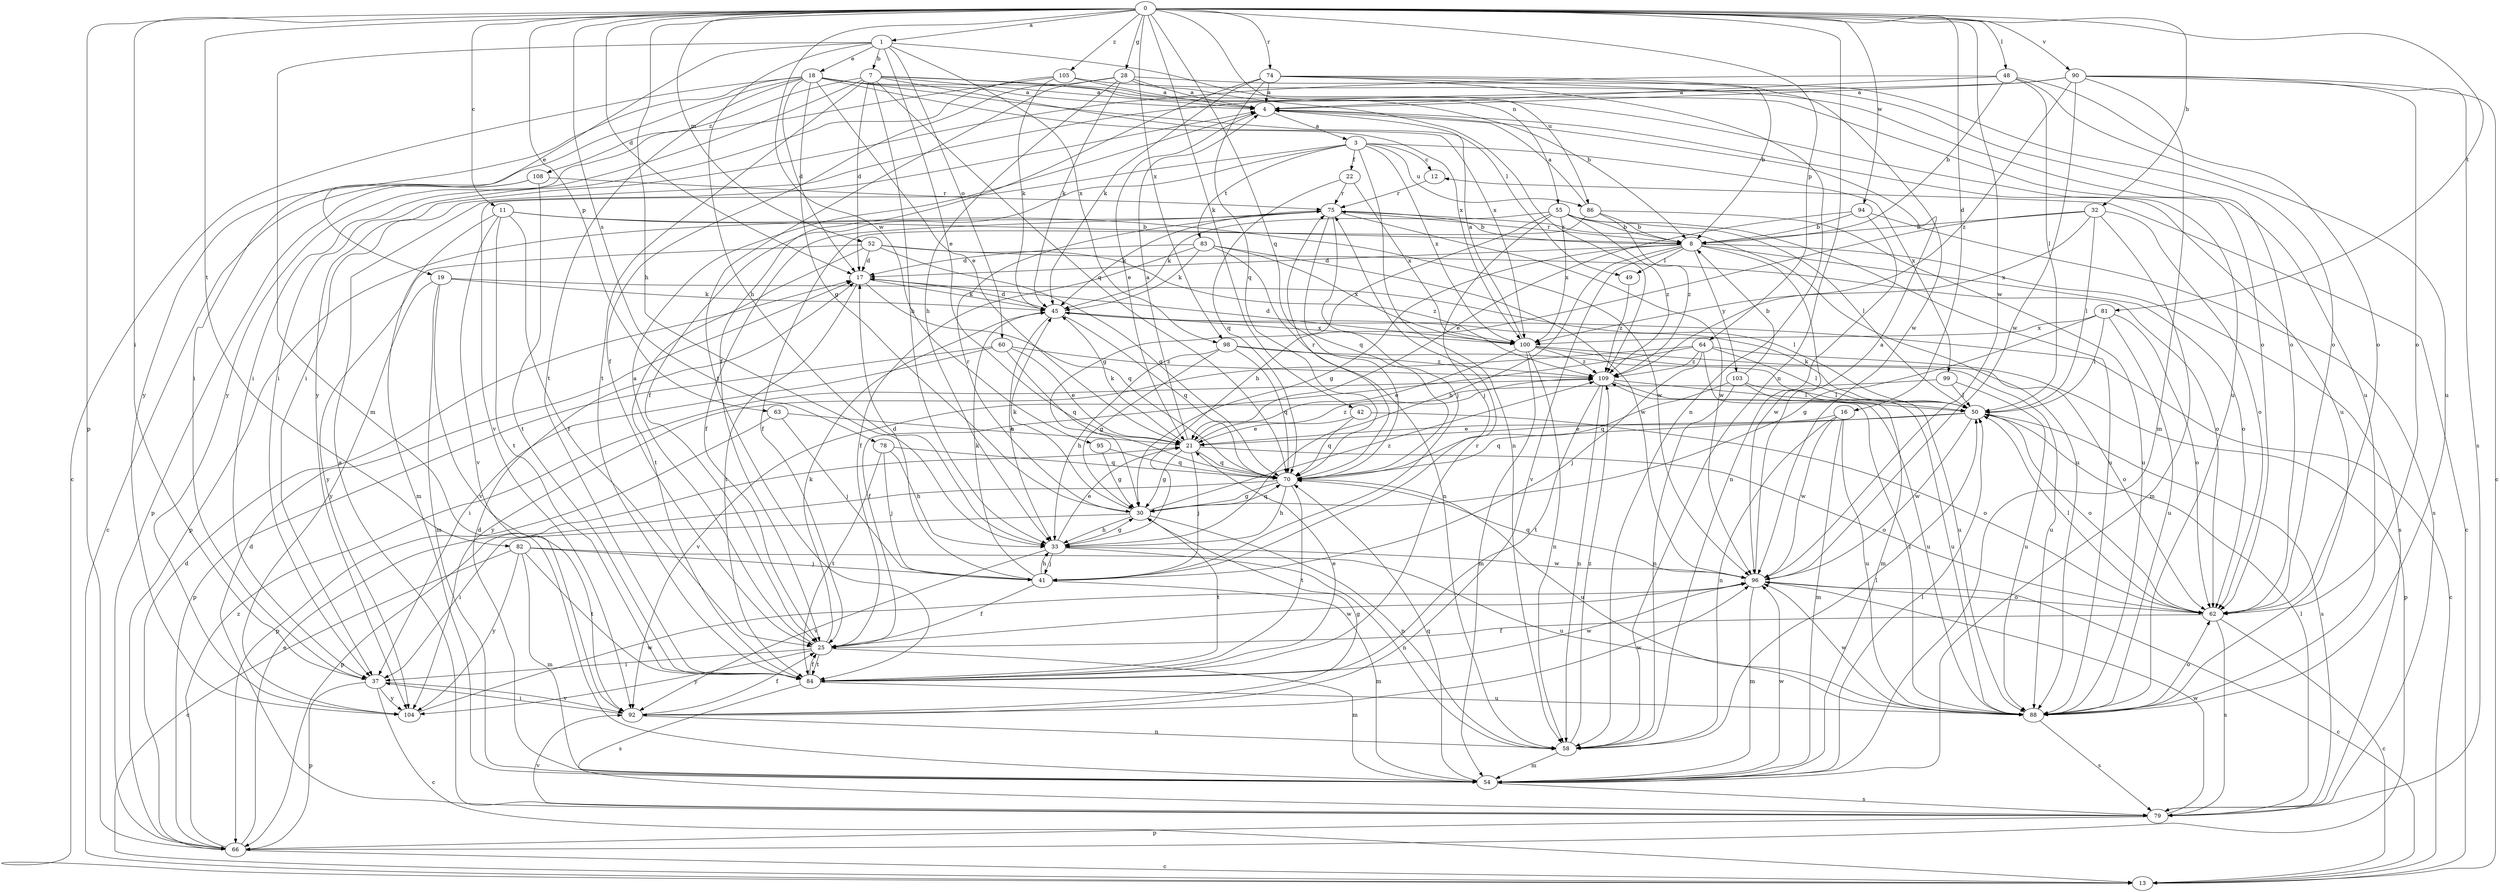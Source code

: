 strict digraph  {
0;
1;
3;
4;
7;
8;
11;
12;
13;
16;
17;
18;
19;
21;
22;
25;
28;
30;
32;
33;
37;
41;
42;
45;
48;
49;
50;
52;
54;
55;
58;
60;
62;
63;
64;
66;
70;
74;
75;
78;
79;
81;
82;
83;
84;
86;
88;
90;
92;
94;
95;
96;
98;
99;
100;
103;
104;
105;
108;
109;
0 -> 1  [label=a];
0 -> 11  [label=c];
0 -> 16  [label=d];
0 -> 17  [label=d];
0 -> 28  [label=g];
0 -> 32  [label=h];
0 -> 33  [label=h];
0 -> 37  [label=i];
0 -> 42  [label=k];
0 -> 48  [label=l];
0 -> 52  [label=m];
0 -> 55  [label=n];
0 -> 58  [label=n];
0 -> 63  [label=p];
0 -> 64  [label=p];
0 -> 66  [label=p];
0 -> 70  [label=q];
0 -> 74  [label=r];
0 -> 78  [label=s];
0 -> 81  [label=t];
0 -> 82  [label=t];
0 -> 90  [label=v];
0 -> 94  [label=w];
0 -> 95  [label=w];
0 -> 96  [label=w];
0 -> 98  [label=x];
0 -> 105  [label=z];
1 -> 7  [label=b];
1 -> 18  [label=e];
1 -> 19  [label=e];
1 -> 21  [label=e];
1 -> 33  [label=h];
1 -> 54  [label=m];
1 -> 60  [label=o];
1 -> 86  [label=u];
1 -> 98  [label=x];
3 -> 12  [label=c];
3 -> 22  [label=f];
3 -> 25  [label=f];
3 -> 58  [label=n];
3 -> 83  [label=t];
3 -> 86  [label=u];
3 -> 92  [label=v];
3 -> 99  [label=x];
3 -> 100  [label=x];
4 -> 3  [label=a];
4 -> 21  [label=e];
4 -> 88  [label=u];
7 -> 4  [label=a];
7 -> 8  [label=b];
7 -> 17  [label=d];
7 -> 33  [label=h];
7 -> 37  [label=i];
7 -> 62  [label=o];
7 -> 70  [label=q];
7 -> 84  [label=t];
7 -> 100  [label=x];
7 -> 108  [label=z];
8 -> 17  [label=d];
8 -> 30  [label=g];
8 -> 33  [label=h];
8 -> 49  [label=l];
8 -> 62  [label=o];
8 -> 75  [label=r];
8 -> 79  [label=s];
8 -> 92  [label=v];
8 -> 96  [label=w];
8 -> 103  [label=y];
11 -> 8  [label=b];
11 -> 25  [label=f];
11 -> 54  [label=m];
11 -> 84  [label=t];
11 -> 92  [label=v];
11 -> 96  [label=w];
12 -> 75  [label=r];
13 -> 12  [label=c];
16 -> 21  [label=e];
16 -> 54  [label=m];
16 -> 58  [label=n];
16 -> 88  [label=u];
16 -> 96  [label=w];
17 -> 45  [label=k];
17 -> 70  [label=q];
17 -> 84  [label=t];
18 -> 4  [label=a];
18 -> 13  [label=c];
18 -> 17  [label=d];
18 -> 21  [label=e];
18 -> 30  [label=g];
18 -> 37  [label=i];
18 -> 49  [label=l];
18 -> 84  [label=t];
18 -> 88  [label=u];
18 -> 100  [label=x];
18 -> 104  [label=y];
19 -> 45  [label=k];
19 -> 50  [label=l];
19 -> 54  [label=m];
19 -> 92  [label=v];
19 -> 104  [label=y];
21 -> 4  [label=a];
21 -> 30  [label=g];
21 -> 41  [label=j];
21 -> 45  [label=k];
21 -> 62  [label=o];
21 -> 70  [label=q];
21 -> 109  [label=z];
22 -> 70  [label=q];
22 -> 75  [label=r];
22 -> 100  [label=x];
25 -> 4  [label=a];
25 -> 37  [label=i];
25 -> 45  [label=k];
25 -> 54  [label=m];
25 -> 84  [label=t];
25 -> 96  [label=w];
25 -> 104  [label=y];
28 -> 4  [label=a];
28 -> 25  [label=f];
28 -> 33  [label=h];
28 -> 45  [label=k];
28 -> 62  [label=o];
28 -> 84  [label=t];
28 -> 109  [label=z];
30 -> 33  [label=h];
30 -> 37  [label=i];
30 -> 45  [label=k];
30 -> 58  [label=n];
30 -> 70  [label=q];
30 -> 75  [label=r];
30 -> 84  [label=t];
30 -> 109  [label=z];
32 -> 8  [label=b];
32 -> 33  [label=h];
32 -> 50  [label=l];
32 -> 54  [label=m];
32 -> 62  [label=o];
32 -> 100  [label=x];
33 -> 21  [label=e];
33 -> 30  [label=g];
33 -> 41  [label=j];
33 -> 58  [label=n];
33 -> 92  [label=v];
33 -> 96  [label=w];
37 -> 13  [label=c];
37 -> 66  [label=p];
37 -> 92  [label=v];
37 -> 104  [label=y];
41 -> 17  [label=d];
41 -> 25  [label=f];
41 -> 33  [label=h];
41 -> 45  [label=k];
41 -> 54  [label=m];
42 -> 21  [label=e];
42 -> 62  [label=o];
42 -> 70  [label=q];
45 -> 13  [label=c];
45 -> 17  [label=d];
45 -> 33  [label=h];
45 -> 70  [label=q];
45 -> 100  [label=x];
48 -> 4  [label=a];
48 -> 8  [label=b];
48 -> 50  [label=l];
48 -> 62  [label=o];
48 -> 88  [label=u];
48 -> 104  [label=y];
49 -> 109  [label=z];
50 -> 21  [label=e];
50 -> 45  [label=k];
50 -> 62  [label=o];
50 -> 70  [label=q];
50 -> 79  [label=s];
50 -> 96  [label=w];
52 -> 17  [label=d];
52 -> 62  [label=o];
52 -> 70  [label=q];
52 -> 84  [label=t];
52 -> 104  [label=y];
52 -> 109  [label=z];
54 -> 17  [label=d];
54 -> 50  [label=l];
54 -> 70  [label=q];
54 -> 79  [label=s];
54 -> 96  [label=w];
55 -> 8  [label=b];
55 -> 30  [label=g];
55 -> 41  [label=j];
55 -> 45  [label=k];
55 -> 50  [label=l];
55 -> 88  [label=u];
55 -> 100  [label=x];
55 -> 109  [label=z];
58 -> 50  [label=l];
58 -> 54  [label=m];
58 -> 109  [label=z];
60 -> 21  [label=e];
60 -> 37  [label=i];
60 -> 66  [label=p];
60 -> 70  [label=q];
60 -> 109  [label=z];
62 -> 13  [label=c];
62 -> 25  [label=f];
62 -> 50  [label=l];
62 -> 79  [label=s];
63 -> 21  [label=e];
63 -> 41  [label=j];
63 -> 66  [label=p];
64 -> 25  [label=f];
64 -> 41  [label=j];
64 -> 50  [label=l];
64 -> 54  [label=m];
64 -> 66  [label=p];
64 -> 104  [label=y];
64 -> 109  [label=z];
66 -> 13  [label=c];
66 -> 17  [label=d];
66 -> 21  [label=e];
66 -> 109  [label=z];
70 -> 30  [label=g];
70 -> 33  [label=h];
70 -> 66  [label=p];
70 -> 75  [label=r];
70 -> 84  [label=t];
70 -> 88  [label=u];
74 -> 4  [label=a];
74 -> 8  [label=b];
74 -> 25  [label=f];
74 -> 45  [label=k];
74 -> 58  [label=n];
74 -> 70  [label=q];
74 -> 88  [label=u];
74 -> 96  [label=w];
75 -> 8  [label=b];
75 -> 25  [label=f];
75 -> 41  [label=j];
75 -> 45  [label=k];
75 -> 66  [label=p];
75 -> 70  [label=q];
75 -> 88  [label=u];
75 -> 96  [label=w];
78 -> 33  [label=h];
78 -> 41  [label=j];
78 -> 70  [label=q];
78 -> 84  [label=t];
79 -> 4  [label=a];
79 -> 17  [label=d];
79 -> 50  [label=l];
79 -> 66  [label=p];
79 -> 92  [label=v];
79 -> 96  [label=w];
81 -> 30  [label=g];
81 -> 50  [label=l];
81 -> 62  [label=o];
81 -> 88  [label=u];
81 -> 100  [label=x];
82 -> 13  [label=c];
82 -> 41  [label=j];
82 -> 54  [label=m];
82 -> 84  [label=t];
82 -> 88  [label=u];
82 -> 104  [label=y];
83 -> 17  [label=d];
83 -> 25  [label=f];
83 -> 45  [label=k];
83 -> 58  [label=n];
83 -> 96  [label=w];
83 -> 100  [label=x];
84 -> 21  [label=e];
84 -> 25  [label=f];
84 -> 75  [label=r];
84 -> 79  [label=s];
84 -> 88  [label=u];
84 -> 96  [label=w];
86 -> 4  [label=a];
86 -> 8  [label=b];
86 -> 25  [label=f];
86 -> 88  [label=u];
86 -> 109  [label=z];
88 -> 62  [label=o];
88 -> 79  [label=s];
88 -> 96  [label=w];
88 -> 109  [label=z];
90 -> 4  [label=a];
90 -> 13  [label=c];
90 -> 37  [label=i];
90 -> 54  [label=m];
90 -> 62  [label=o];
90 -> 79  [label=s];
90 -> 96  [label=w];
90 -> 109  [label=z];
92 -> 25  [label=f];
92 -> 30  [label=g];
92 -> 37  [label=i];
92 -> 58  [label=n];
92 -> 96  [label=w];
94 -> 8  [label=b];
94 -> 21  [label=e];
94 -> 58  [label=n];
94 -> 79  [label=s];
95 -> 30  [label=g];
95 -> 70  [label=q];
96 -> 4  [label=a];
96 -> 13  [label=c];
96 -> 54  [label=m];
96 -> 62  [label=o];
96 -> 70  [label=q];
98 -> 30  [label=g];
98 -> 33  [label=h];
98 -> 70  [label=q];
98 -> 88  [label=u];
98 -> 109  [label=z];
99 -> 50  [label=l];
99 -> 88  [label=u];
99 -> 92  [label=v];
100 -> 4  [label=a];
100 -> 17  [label=d];
100 -> 21  [label=e];
100 -> 54  [label=m];
100 -> 58  [label=n];
100 -> 62  [label=o];
100 -> 88  [label=u];
100 -> 109  [label=z];
103 -> 8  [label=b];
103 -> 50  [label=l];
103 -> 58  [label=n];
103 -> 70  [label=q];
103 -> 88  [label=u];
104 -> 96  [label=w];
105 -> 4  [label=a];
105 -> 37  [label=i];
105 -> 45  [label=k];
105 -> 62  [label=o];
105 -> 104  [label=y];
108 -> 13  [label=c];
108 -> 66  [label=p];
108 -> 75  [label=r];
108 -> 84  [label=t];
109 -> 50  [label=l];
109 -> 58  [label=n];
109 -> 84  [label=t];
109 -> 88  [label=u];
}
